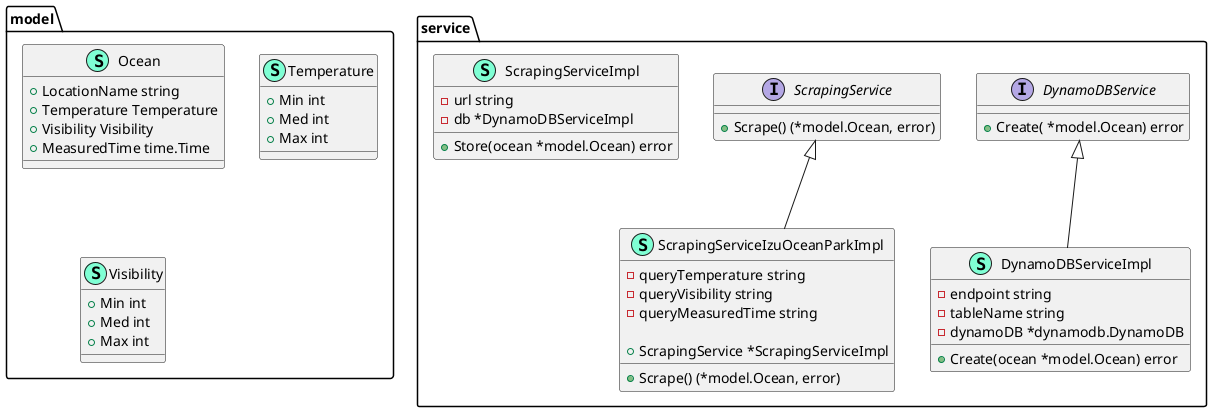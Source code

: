 @startuml
namespace model {
    class Ocean << (S,Aquamarine) >> {
        + LocationName string
        + Temperature Temperature
        + Visibility Visibility
        + MeasuredTime time.Time

    }
    class Temperature << (S,Aquamarine) >> {
        + Min int
        + Med int
        + Max int

    }
    class Visibility << (S,Aquamarine) >> {
        + Min int
        + Med int
        + Max int

    }
}


namespace service {
    interface DynamoDBService  {
        + Create( *model.Ocean) error

    }
    class DynamoDBServiceImpl << (S,Aquamarine) >> {
        - endpoint string
        - tableName string
        - dynamoDB *dynamodb.DynamoDB

        + Create(ocean *model.Ocean) error

    }
    interface ScrapingService  {
        + Scrape() (*model.Ocean, error)

    }
    class ScrapingServiceImpl << (S,Aquamarine) >> {
        - url string
        - db *DynamoDBServiceImpl

        + Store(ocean *model.Ocean) error

    }
    class ScrapingServiceIzuOceanParkImpl << (S,Aquamarine) >> {
        - queryTemperature string
        - queryVisibility string
        - queryMeasuredTime string

        + ScrapingService *ScrapingServiceImpl

        + Scrape() (*model.Ocean, error)

    }
}

"service.DynamoDBService" <|-- "service.DynamoDBServiceImpl"
"service.ScrapingService" <|-- "service.ScrapingServiceIzuOceanParkImpl"

@enduml
